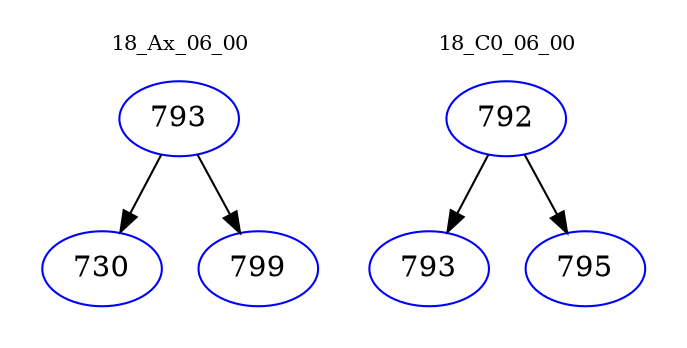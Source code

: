 digraph{
subgraph cluster_0 {
color = white
label = "18_Ax_06_00";
fontsize=10;
T0_793 [label="793", color="blue"]
T0_793 -> T0_730 [color="black"]
T0_730 [label="730", color="blue"]
T0_793 -> T0_799 [color="black"]
T0_799 [label="799", color="blue"]
}
subgraph cluster_1 {
color = white
label = "18_C0_06_00";
fontsize=10;
T1_792 [label="792", color="blue"]
T1_792 -> T1_793 [color="black"]
T1_793 [label="793", color="blue"]
T1_792 -> T1_795 [color="black"]
T1_795 [label="795", color="blue"]
}
}
